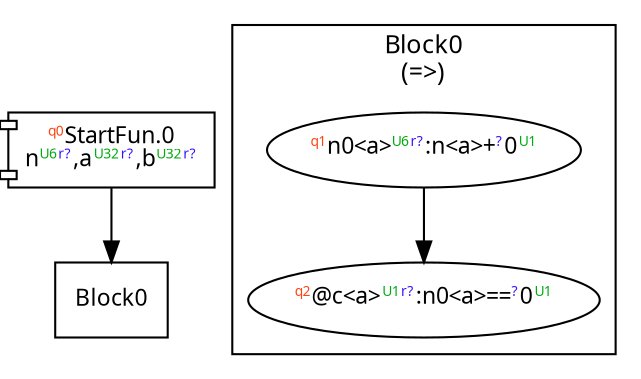 digraph Program_ {
  graph [fontname = "Monaco", fontsize = 12, ranksep = 0.5];
  node [shape = box, fontname = "Monaco", fontsize = 11; colorscheme = pastel19];
  edge [fontname = "Monaco", fontsize = 11; colorscheme = pastel19];
  Jump0[label = <<font color="#ff4411" point-size="8"><sup>q0</sup></font>StartFun.0<br/>n<font color="#00aa11" point-size="8"><sup>U6</sup></font><font color="#3311ff" point-size="8"><sup>r?</sup></font>,a<font color="#00aa11" point-size="8"><sup>U32</sup></font><font color="#3311ff" point-size="8"><sup>r?</sup></font>,b<font color="#00aa11" point-size="8"><sup>U32</sup></font><font color="#3311ff" point-size="8"><sup>r?</sup></font>>; shape = component];
  Jump0 -> Block0;
  Block0 [label = "Block0"];
  subgraph cluster_dfg_Block0 {
    node [shape = oval];
    label = <Block0<br/>(=&gt;)>;
    8 [label=<<font color="#ff4411" point-size="8"><sup>q1</sup></font>n0&lt;a&gt;<font color="#00aa11" point-size="8"><sup>U6</sup></font><font color="#3311ff" point-size="8"><sup>r?</sup></font>:n&lt;a&gt;+<font color="#3311ff" point-size="8"><sup>?</sup></font>0<font color="#00aa11" point-size="8"><sup>U1</sup></font>>];
    9 [label=<<font color="#ff4411" point-size="8"><sup>q2</sup></font>@c&lt;a&gt;<font color="#00aa11" point-size="8"><sup>U1</sup></font><font color="#3311ff" point-size="8"><sup>r?</sup></font>:n0&lt;a&gt;==<font color="#3311ff" point-size="8"><sup>?</sup></font>0<font color="#00aa11" point-size="8"><sup>U1</sup></font>>];
    8 -> 9;
  }
}
